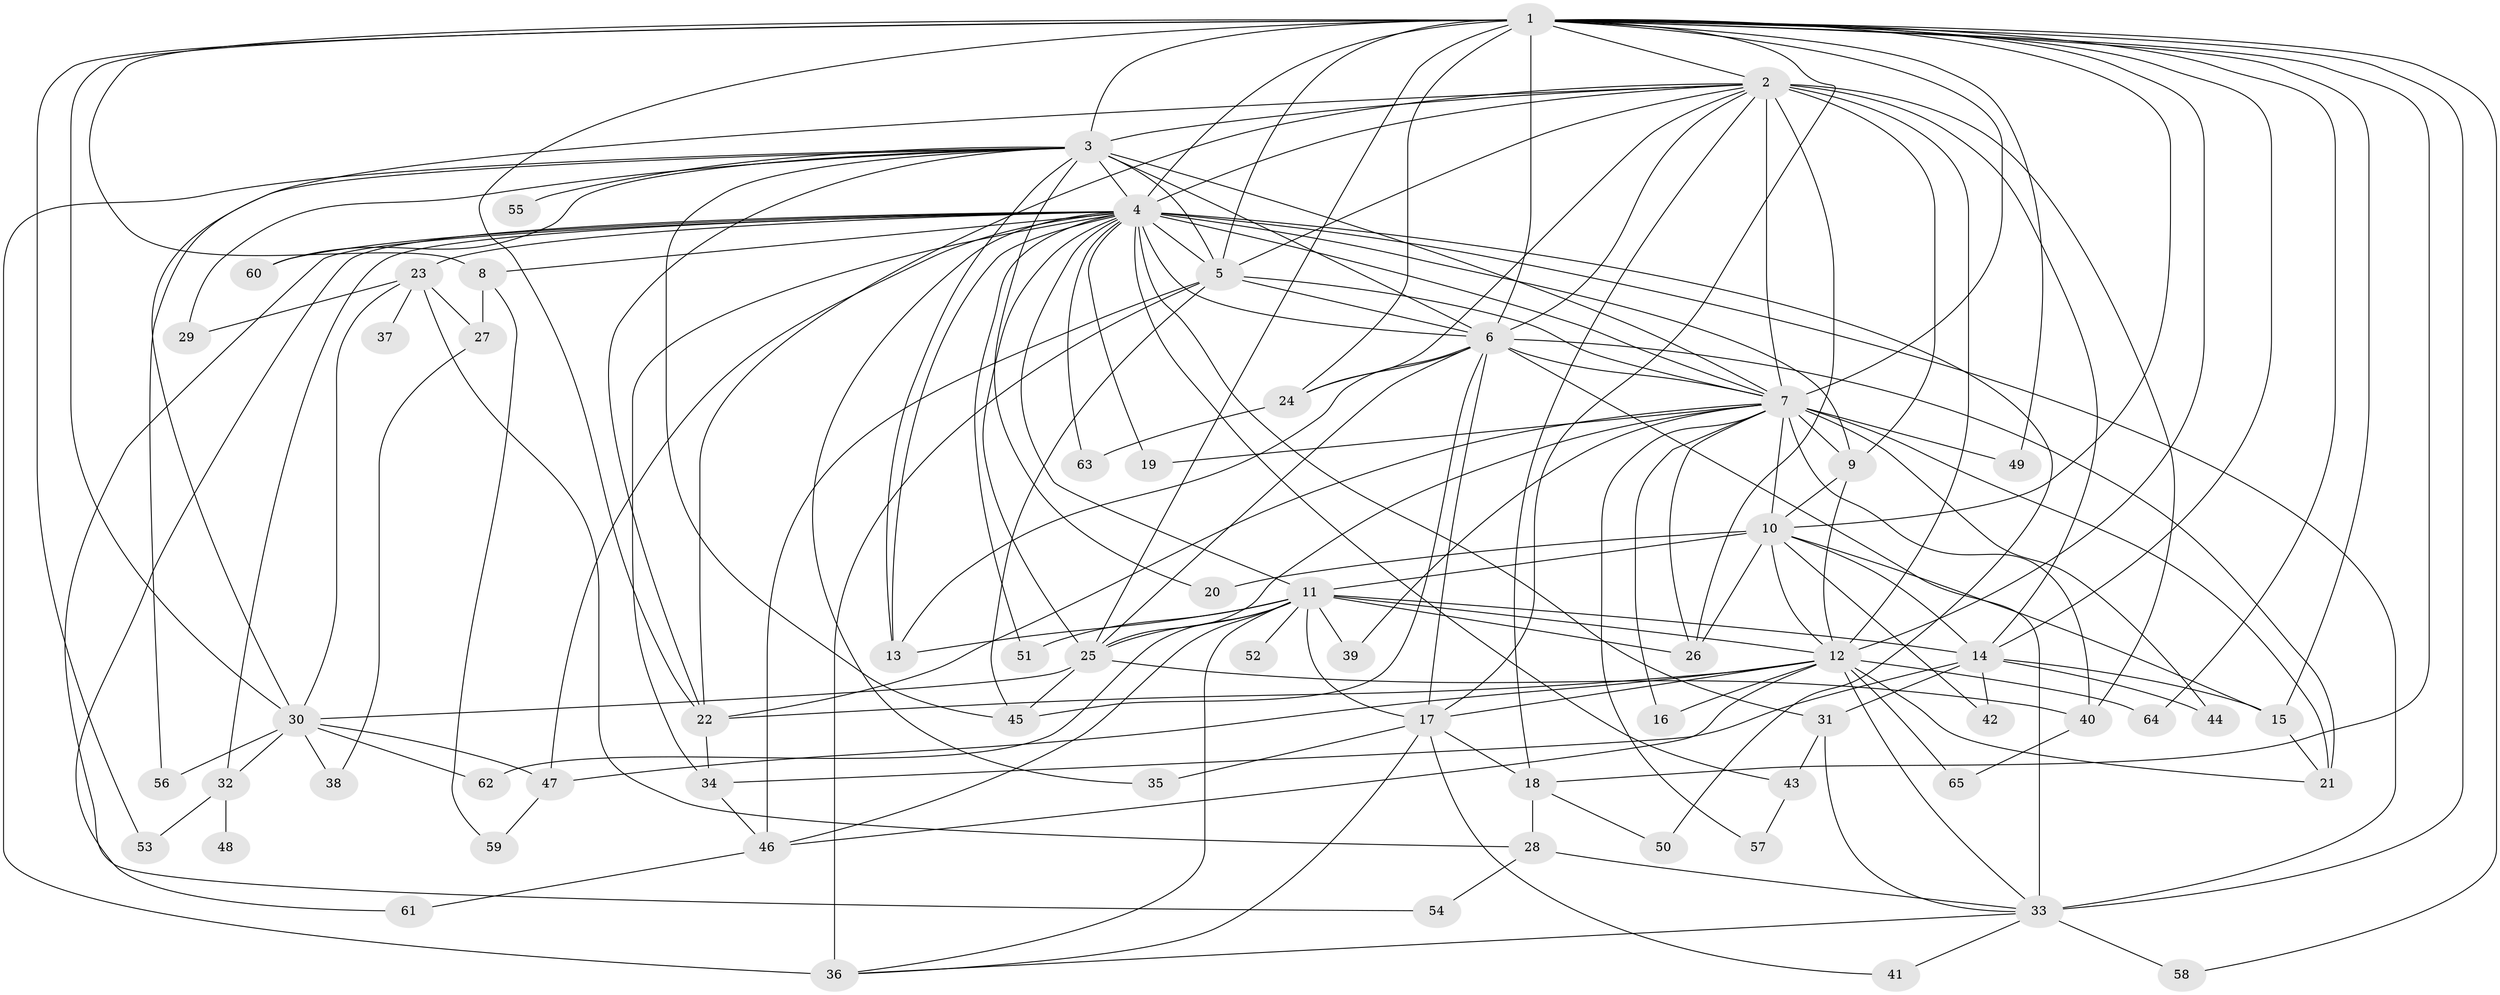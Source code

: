 // original degree distribution, {23: 0.007692307692307693, 31: 0.015384615384615385, 18: 0.007692307692307693, 16: 0.03076923076923077, 19: 0.007692307692307693, 25: 0.007692307692307693, 4: 0.1, 3: 0.2, 2: 0.5230769230769231, 5: 0.05384615384615385, 10: 0.007692307692307693, 15: 0.007692307692307693, 9: 0.007692307692307693, 8: 0.023076923076923078}
// Generated by graph-tools (version 1.1) at 2025/35/03/09/25 02:35:09]
// undirected, 65 vertices, 172 edges
graph export_dot {
graph [start="1"]
  node [color=gray90,style=filled];
  1;
  2;
  3;
  4;
  5;
  6;
  7;
  8;
  9;
  10;
  11;
  12;
  13;
  14;
  15;
  16;
  17;
  18;
  19;
  20;
  21;
  22;
  23;
  24;
  25;
  26;
  27;
  28;
  29;
  30;
  31;
  32;
  33;
  34;
  35;
  36;
  37;
  38;
  39;
  40;
  41;
  42;
  43;
  44;
  45;
  46;
  47;
  48;
  49;
  50;
  51;
  52;
  53;
  54;
  55;
  56;
  57;
  58;
  59;
  60;
  61;
  62;
  63;
  64;
  65;
  1 -- 2 [weight=2.0];
  1 -- 3 [weight=3.0];
  1 -- 4 [weight=4.0];
  1 -- 5 [weight=2.0];
  1 -- 6 [weight=4.0];
  1 -- 7 [weight=2.0];
  1 -- 8 [weight=1.0];
  1 -- 10 [weight=2.0];
  1 -- 12 [weight=1.0];
  1 -- 14 [weight=1.0];
  1 -- 15 [weight=1.0];
  1 -- 17 [weight=1.0];
  1 -- 18 [weight=1.0];
  1 -- 22 [weight=1.0];
  1 -- 24 [weight=2.0];
  1 -- 25 [weight=1.0];
  1 -- 30 [weight=2.0];
  1 -- 33 [weight=1.0];
  1 -- 49 [weight=2.0];
  1 -- 53 [weight=1.0];
  1 -- 58 [weight=1.0];
  1 -- 64 [weight=1.0];
  2 -- 3 [weight=2.0];
  2 -- 4 [weight=2.0];
  2 -- 5 [weight=1.0];
  2 -- 6 [weight=2.0];
  2 -- 7 [weight=3.0];
  2 -- 9 [weight=1.0];
  2 -- 12 [weight=9.0];
  2 -- 14 [weight=1.0];
  2 -- 18 [weight=1.0];
  2 -- 22 [weight=1.0];
  2 -- 24 [weight=1.0];
  2 -- 26 [weight=1.0];
  2 -- 30 [weight=1.0];
  2 -- 40 [weight=1.0];
  3 -- 4 [weight=2.0];
  3 -- 5 [weight=1.0];
  3 -- 6 [weight=2.0];
  3 -- 7 [weight=1.0];
  3 -- 13 [weight=1.0];
  3 -- 20 [weight=1.0];
  3 -- 22 [weight=1.0];
  3 -- 29 [weight=1.0];
  3 -- 36 [weight=1.0];
  3 -- 45 [weight=1.0];
  3 -- 55 [weight=1.0];
  3 -- 56 [weight=1.0];
  3 -- 60 [weight=1.0];
  4 -- 5 [weight=4.0];
  4 -- 6 [weight=4.0];
  4 -- 7 [weight=3.0];
  4 -- 8 [weight=1.0];
  4 -- 9 [weight=1.0];
  4 -- 11 [weight=2.0];
  4 -- 13 [weight=1.0];
  4 -- 19 [weight=1.0];
  4 -- 23 [weight=1.0];
  4 -- 25 [weight=1.0];
  4 -- 31 [weight=1.0];
  4 -- 32 [weight=1.0];
  4 -- 33 [weight=2.0];
  4 -- 34 [weight=1.0];
  4 -- 35 [weight=1.0];
  4 -- 43 [weight=1.0];
  4 -- 47 [weight=2.0];
  4 -- 50 [weight=1.0];
  4 -- 51 [weight=1.0];
  4 -- 54 [weight=1.0];
  4 -- 60 [weight=1.0];
  4 -- 61 [weight=1.0];
  4 -- 63 [weight=1.0];
  5 -- 6 [weight=2.0];
  5 -- 7 [weight=1.0];
  5 -- 36 [weight=4.0];
  5 -- 45 [weight=1.0];
  5 -- 46 [weight=1.0];
  6 -- 7 [weight=2.0];
  6 -- 13 [weight=1.0];
  6 -- 17 [weight=2.0];
  6 -- 21 [weight=2.0];
  6 -- 24 [weight=1.0];
  6 -- 25 [weight=1.0];
  6 -- 33 [weight=7.0];
  6 -- 45 [weight=1.0];
  7 -- 9 [weight=1.0];
  7 -- 10 [weight=1.0];
  7 -- 16 [weight=1.0];
  7 -- 19 [weight=1.0];
  7 -- 21 [weight=1.0];
  7 -- 22 [weight=1.0];
  7 -- 25 [weight=1.0];
  7 -- 26 [weight=1.0];
  7 -- 39 [weight=1.0];
  7 -- 40 [weight=2.0];
  7 -- 44 [weight=1.0];
  7 -- 49 [weight=1.0];
  7 -- 57 [weight=1.0];
  8 -- 27 [weight=1.0];
  8 -- 59 [weight=1.0];
  9 -- 10 [weight=1.0];
  9 -- 12 [weight=1.0];
  10 -- 11 [weight=1.0];
  10 -- 12 [weight=1.0];
  10 -- 14 [weight=1.0];
  10 -- 15 [weight=1.0];
  10 -- 20 [weight=1.0];
  10 -- 26 [weight=1.0];
  10 -- 42 [weight=1.0];
  11 -- 12 [weight=1.0];
  11 -- 13 [weight=1.0];
  11 -- 14 [weight=1.0];
  11 -- 17 [weight=1.0];
  11 -- 25 [weight=1.0];
  11 -- 26 [weight=1.0];
  11 -- 36 [weight=2.0];
  11 -- 39 [weight=1.0];
  11 -- 46 [weight=1.0];
  11 -- 51 [weight=1.0];
  11 -- 52 [weight=1.0];
  11 -- 62 [weight=1.0];
  12 -- 16 [weight=1.0];
  12 -- 17 [weight=1.0];
  12 -- 21 [weight=1.0];
  12 -- 22 [weight=1.0];
  12 -- 33 [weight=1.0];
  12 -- 46 [weight=1.0];
  12 -- 47 [weight=1.0];
  12 -- 64 [weight=1.0];
  12 -- 65 [weight=1.0];
  14 -- 15 [weight=1.0];
  14 -- 31 [weight=2.0];
  14 -- 34 [weight=1.0];
  14 -- 42 [weight=1.0];
  14 -- 44 [weight=1.0];
  15 -- 21 [weight=1.0];
  17 -- 18 [weight=1.0];
  17 -- 35 [weight=1.0];
  17 -- 36 [weight=1.0];
  17 -- 41 [weight=1.0];
  18 -- 28 [weight=1.0];
  18 -- 50 [weight=1.0];
  22 -- 34 [weight=1.0];
  23 -- 27 [weight=1.0];
  23 -- 28 [weight=1.0];
  23 -- 29 [weight=1.0];
  23 -- 30 [weight=1.0];
  23 -- 37 [weight=1.0];
  24 -- 63 [weight=1.0];
  25 -- 30 [weight=1.0];
  25 -- 40 [weight=1.0];
  25 -- 45 [weight=1.0];
  27 -- 38 [weight=1.0];
  28 -- 33 [weight=2.0];
  28 -- 54 [weight=1.0];
  30 -- 32 [weight=1.0];
  30 -- 38 [weight=1.0];
  30 -- 47 [weight=1.0];
  30 -- 56 [weight=1.0];
  30 -- 62 [weight=1.0];
  31 -- 33 [weight=1.0];
  31 -- 43 [weight=1.0];
  32 -- 48 [weight=1.0];
  32 -- 53 [weight=1.0];
  33 -- 36 [weight=1.0];
  33 -- 41 [weight=1.0];
  33 -- 58 [weight=1.0];
  34 -- 46 [weight=1.0];
  40 -- 65 [weight=1.0];
  43 -- 57 [weight=1.0];
  46 -- 61 [weight=1.0];
  47 -- 59 [weight=1.0];
}
